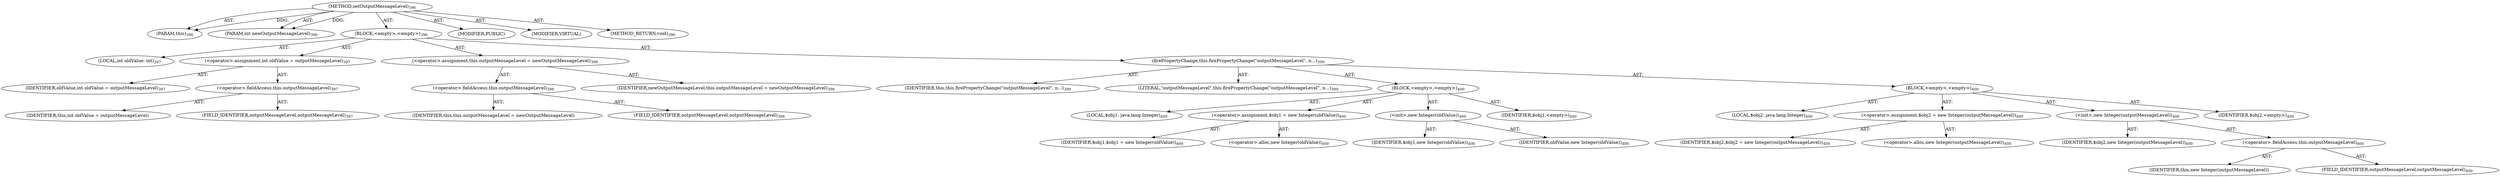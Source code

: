 digraph "setOutputMessageLevel" {  
"111669149723" [label = <(METHOD,setOutputMessageLevel)<SUB>396</SUB>> ]
"115964117008" [label = <(PARAM,this)<SUB>396</SUB>> ]
"115964117043" [label = <(PARAM,int newOutputMessageLevel)<SUB>396</SUB>> ]
"25769803816" [label = <(BLOCK,&lt;empty&gt;,&lt;empty&gt;)<SUB>396</SUB>> ]
"94489280521" [label = <(LOCAL,int oldValue: int)<SUB>397</SUB>> ]
"30064771202" [label = <(&lt;operator&gt;.assignment,int oldValue = outputMessageLevel)<SUB>397</SUB>> ]
"68719476861" [label = <(IDENTIFIER,oldValue,int oldValue = outputMessageLevel)<SUB>397</SUB>> ]
"30064771203" [label = <(&lt;operator&gt;.fieldAccess,this.outputMessageLevel)<SUB>397</SUB>> ]
"68719476862" [label = <(IDENTIFIER,this,int oldValue = outputMessageLevel)> ]
"55834574880" [label = <(FIELD_IDENTIFIER,outputMessageLevel,outputMessageLevel)<SUB>397</SUB>> ]
"30064771204" [label = <(&lt;operator&gt;.assignment,this.outputMessageLevel = newOutputMessageLevel)<SUB>398</SUB>> ]
"30064771205" [label = <(&lt;operator&gt;.fieldAccess,this.outputMessageLevel)<SUB>398</SUB>> ]
"68719476863" [label = <(IDENTIFIER,this,this.outputMessageLevel = newOutputMessageLevel)> ]
"55834574881" [label = <(FIELD_IDENTIFIER,outputMessageLevel,outputMessageLevel)<SUB>398</SUB>> ]
"68719476864" [label = <(IDENTIFIER,newOutputMessageLevel,this.outputMessageLevel = newOutputMessageLevel)<SUB>398</SUB>> ]
"30064771206" [label = <(firePropertyChange,this.firePropertyChange(&quot;outputMessageLevel&quot;, n...)<SUB>399</SUB>> ]
"68719476760" [label = <(IDENTIFIER,this,this.firePropertyChange(&quot;outputMessageLevel&quot;, n...)<SUB>399</SUB>> ]
"90194313231" [label = <(LITERAL,&quot;outputMessageLevel&quot;,this.firePropertyChange(&quot;outputMessageLevel&quot;, n...)<SUB>399</SUB>> ]
"25769803817" [label = <(BLOCK,&lt;empty&gt;,&lt;empty&gt;)<SUB>400</SUB>> ]
"94489280522" [label = <(LOCAL,$obj1: java.lang.Integer)<SUB>400</SUB>> ]
"30064771207" [label = <(&lt;operator&gt;.assignment,$obj1 = new Integer(oldValue))<SUB>400</SUB>> ]
"68719476865" [label = <(IDENTIFIER,$obj1,$obj1 = new Integer(oldValue))<SUB>400</SUB>> ]
"30064771208" [label = <(&lt;operator&gt;.alloc,new Integer(oldValue))<SUB>400</SUB>> ]
"30064771209" [label = <(&lt;init&gt;,new Integer(oldValue))<SUB>400</SUB>> ]
"68719476866" [label = <(IDENTIFIER,$obj1,new Integer(oldValue))<SUB>400</SUB>> ]
"68719476867" [label = <(IDENTIFIER,oldValue,new Integer(oldValue))<SUB>400</SUB>> ]
"68719476868" [label = <(IDENTIFIER,$obj1,&lt;empty&gt;)<SUB>400</SUB>> ]
"25769803818" [label = <(BLOCK,&lt;empty&gt;,&lt;empty&gt;)<SUB>400</SUB>> ]
"94489280523" [label = <(LOCAL,$obj2: java.lang.Integer)<SUB>400</SUB>> ]
"30064771210" [label = <(&lt;operator&gt;.assignment,$obj2 = new Integer(outputMessageLevel))<SUB>400</SUB>> ]
"68719476869" [label = <(IDENTIFIER,$obj2,$obj2 = new Integer(outputMessageLevel))<SUB>400</SUB>> ]
"30064771211" [label = <(&lt;operator&gt;.alloc,new Integer(outputMessageLevel))<SUB>400</SUB>> ]
"30064771212" [label = <(&lt;init&gt;,new Integer(outputMessageLevel))<SUB>400</SUB>> ]
"68719476870" [label = <(IDENTIFIER,$obj2,new Integer(outputMessageLevel))<SUB>400</SUB>> ]
"30064771213" [label = <(&lt;operator&gt;.fieldAccess,this.outputMessageLevel)<SUB>400</SUB>> ]
"68719476871" [label = <(IDENTIFIER,this,new Integer(outputMessageLevel))> ]
"55834574882" [label = <(FIELD_IDENTIFIER,outputMessageLevel,outputMessageLevel)<SUB>400</SUB>> ]
"68719476872" [label = <(IDENTIFIER,$obj2,&lt;empty&gt;)<SUB>400</SUB>> ]
"133143986242" [label = <(MODIFIER,PUBLIC)> ]
"133143986243" [label = <(MODIFIER,VIRTUAL)> ]
"128849018907" [label = <(METHOD_RETURN,void)<SUB>396</SUB>> ]
  "111669149723" -> "115964117008"  [ label = "AST: "] 
  "111669149723" -> "115964117043"  [ label = "AST: "] 
  "111669149723" -> "25769803816"  [ label = "AST: "] 
  "111669149723" -> "133143986242"  [ label = "AST: "] 
  "111669149723" -> "133143986243"  [ label = "AST: "] 
  "111669149723" -> "128849018907"  [ label = "AST: "] 
  "25769803816" -> "94489280521"  [ label = "AST: "] 
  "25769803816" -> "30064771202"  [ label = "AST: "] 
  "25769803816" -> "30064771204"  [ label = "AST: "] 
  "25769803816" -> "30064771206"  [ label = "AST: "] 
  "30064771202" -> "68719476861"  [ label = "AST: "] 
  "30064771202" -> "30064771203"  [ label = "AST: "] 
  "30064771203" -> "68719476862"  [ label = "AST: "] 
  "30064771203" -> "55834574880"  [ label = "AST: "] 
  "30064771204" -> "30064771205"  [ label = "AST: "] 
  "30064771204" -> "68719476864"  [ label = "AST: "] 
  "30064771205" -> "68719476863"  [ label = "AST: "] 
  "30064771205" -> "55834574881"  [ label = "AST: "] 
  "30064771206" -> "68719476760"  [ label = "AST: "] 
  "30064771206" -> "90194313231"  [ label = "AST: "] 
  "30064771206" -> "25769803817"  [ label = "AST: "] 
  "30064771206" -> "25769803818"  [ label = "AST: "] 
  "25769803817" -> "94489280522"  [ label = "AST: "] 
  "25769803817" -> "30064771207"  [ label = "AST: "] 
  "25769803817" -> "30064771209"  [ label = "AST: "] 
  "25769803817" -> "68719476868"  [ label = "AST: "] 
  "30064771207" -> "68719476865"  [ label = "AST: "] 
  "30064771207" -> "30064771208"  [ label = "AST: "] 
  "30064771209" -> "68719476866"  [ label = "AST: "] 
  "30064771209" -> "68719476867"  [ label = "AST: "] 
  "25769803818" -> "94489280523"  [ label = "AST: "] 
  "25769803818" -> "30064771210"  [ label = "AST: "] 
  "25769803818" -> "30064771212"  [ label = "AST: "] 
  "25769803818" -> "68719476872"  [ label = "AST: "] 
  "30064771210" -> "68719476869"  [ label = "AST: "] 
  "30064771210" -> "30064771211"  [ label = "AST: "] 
  "30064771212" -> "68719476870"  [ label = "AST: "] 
  "30064771212" -> "30064771213"  [ label = "AST: "] 
  "30064771213" -> "68719476871"  [ label = "AST: "] 
  "30064771213" -> "55834574882"  [ label = "AST: "] 
  "111669149723" -> "115964117008"  [ label = "DDG: "] 
  "111669149723" -> "115964117043"  [ label = "DDG: "] 
}
